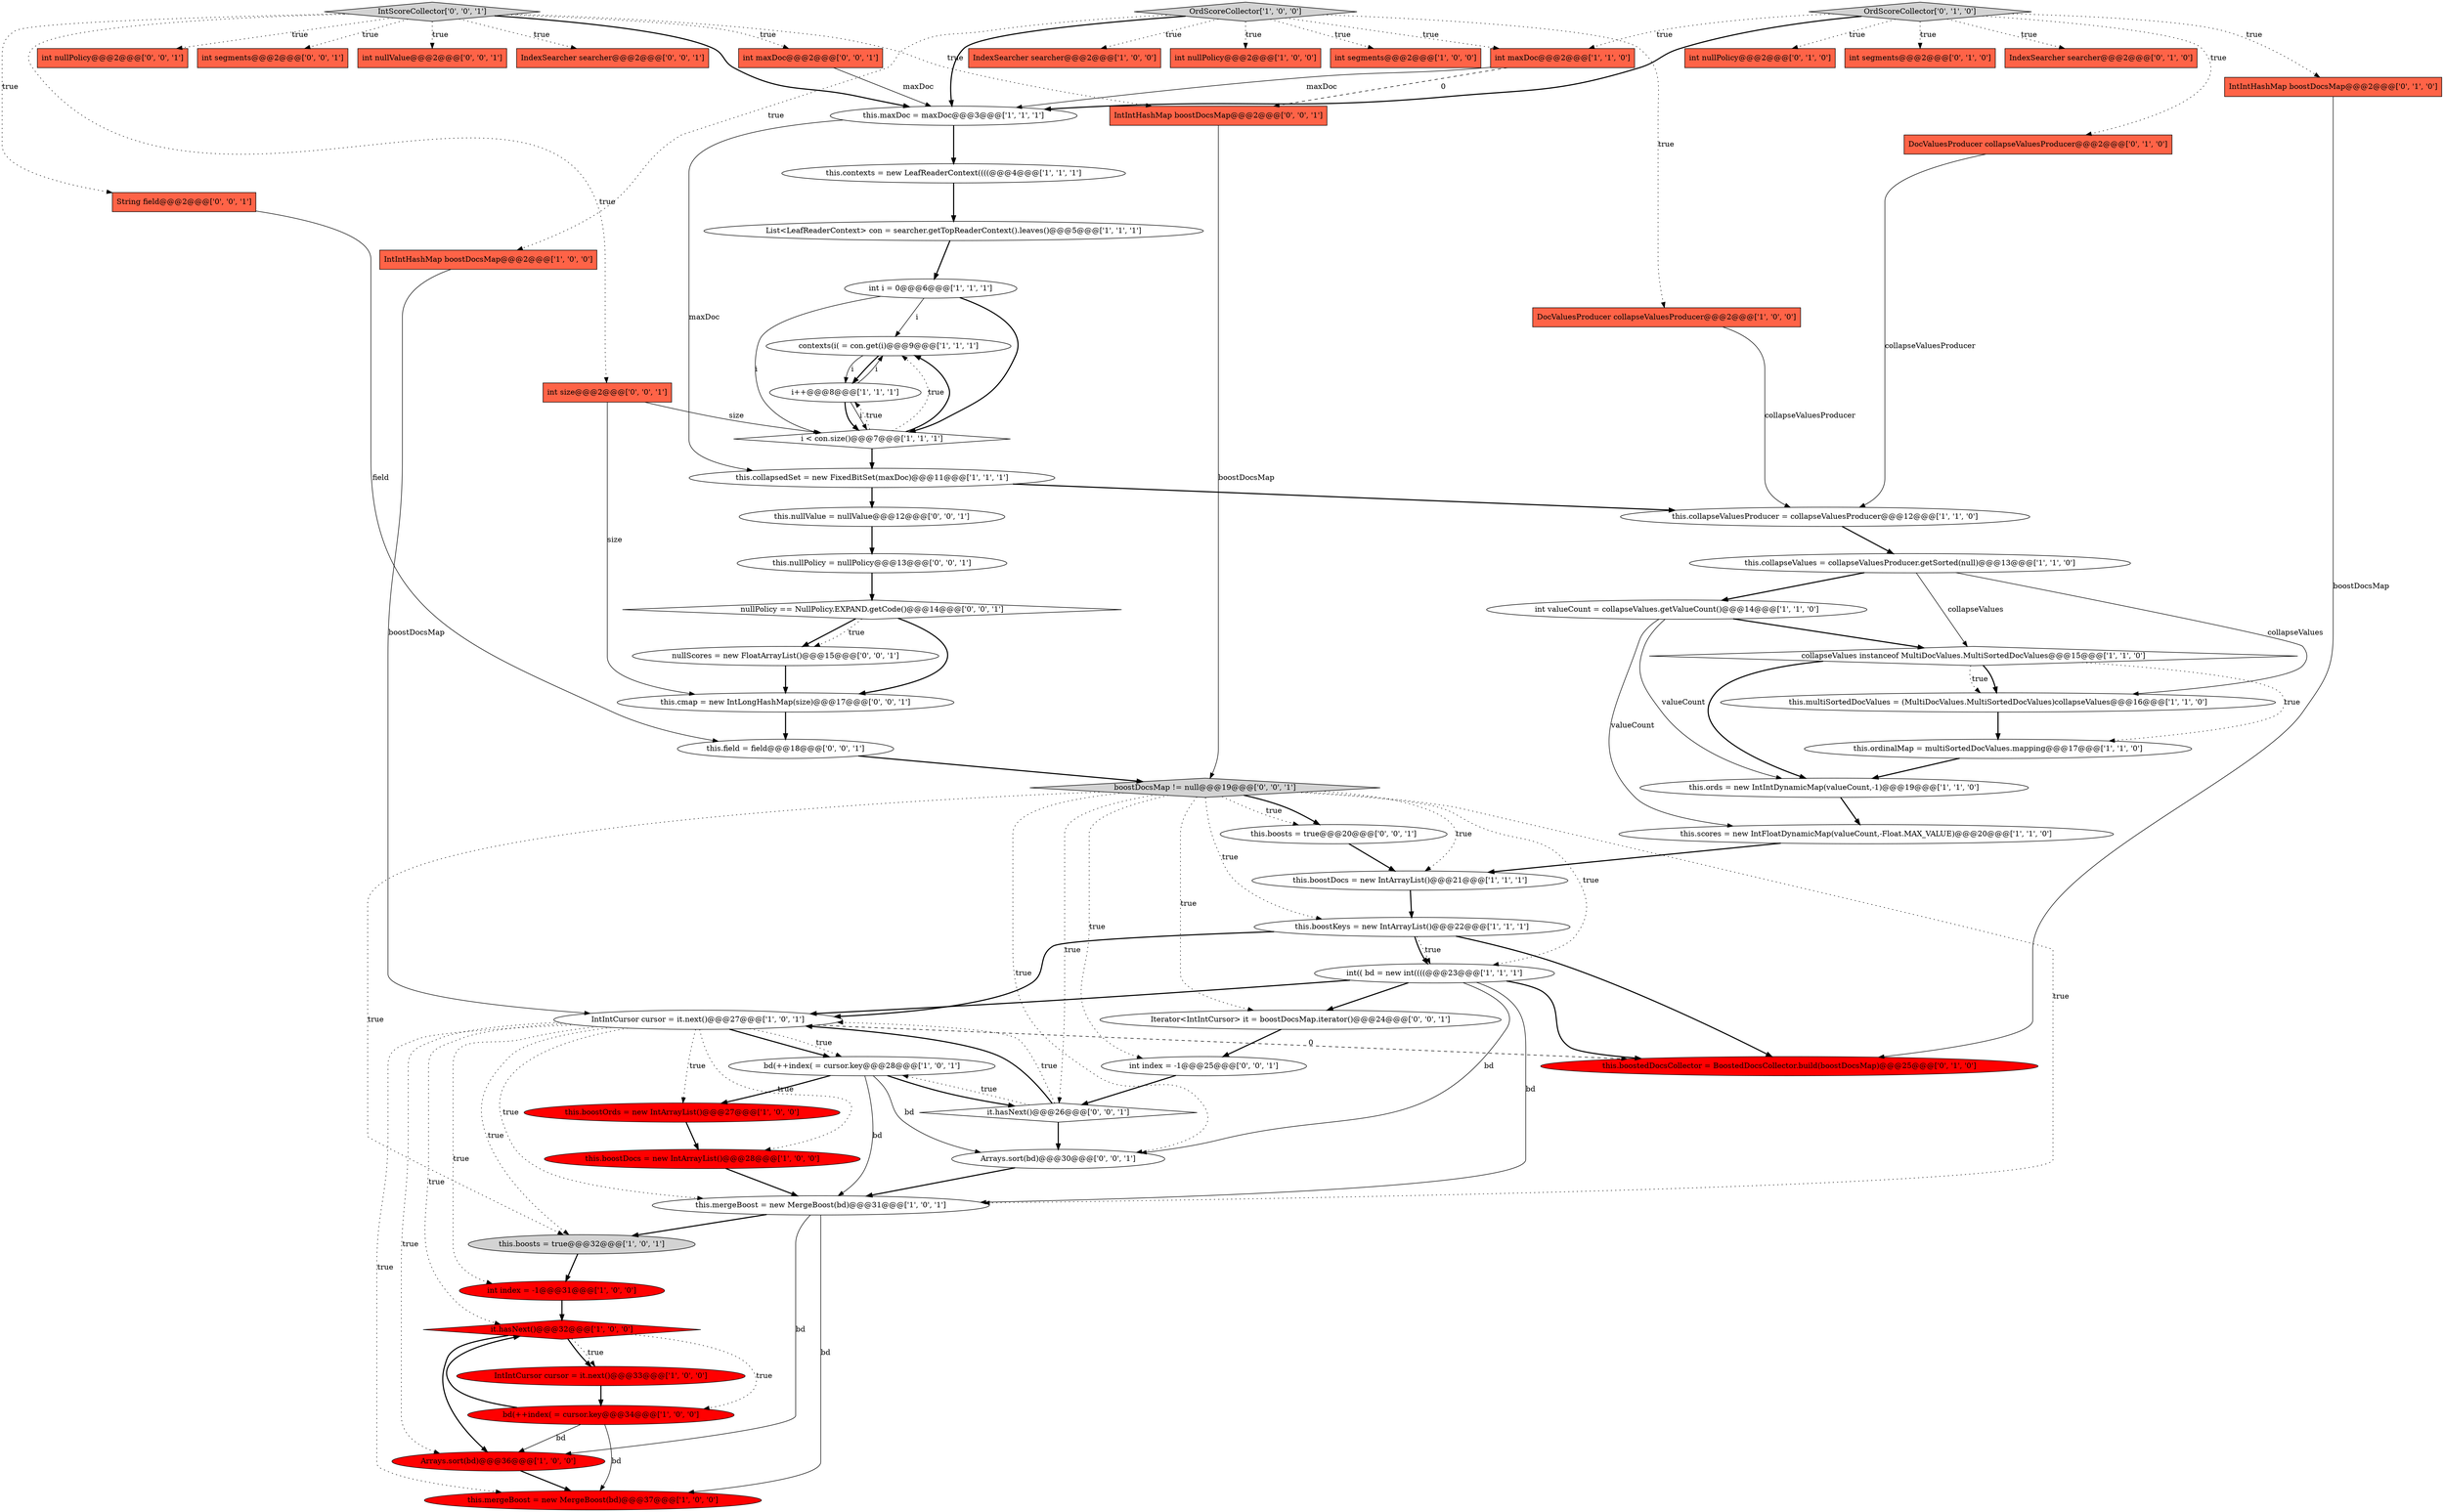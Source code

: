 digraph {
32 [style = filled, label = "it.hasNext()@@@32@@@['1', '0', '0']", fillcolor = red, shape = diamond image = "AAA1AAABBB1BBB"];
42 [style = filled, label = "int nullPolicy@@@2@@@['0', '1', '0']", fillcolor = tomato, shape = box image = "AAA0AAABBB2BBB"];
39 [style = filled, label = "DocValuesProducer collapseValuesProducer@@@2@@@['0', '1', '0']", fillcolor = tomato, shape = box image = "AAA0AAABBB2BBB"];
24 [style = filled, label = "bd(++index( = cursor.key@@@34@@@['1', '0', '0']", fillcolor = red, shape = ellipse image = "AAA1AAABBB1BBB"];
43 [style = filled, label = "int segments@@@2@@@['0', '1', '0']", fillcolor = tomato, shape = box image = "AAA0AAABBB2BBB"];
51 [style = filled, label = "this.cmap = new IntLongHashMap(size)@@@17@@@['0', '0', '1']", fillcolor = white, shape = ellipse image = "AAA0AAABBB3BBB"];
14 [style = filled, label = "this.boostOrds = new IntArrayList()@@@27@@@['1', '0', '0']", fillcolor = red, shape = ellipse image = "AAA1AAABBB1BBB"];
17 [style = filled, label = "this.boostDocs = new IntArrayList()@@@21@@@['1', '1', '1']", fillcolor = white, shape = ellipse image = "AAA0AAABBB1BBB"];
60 [style = filled, label = "int size@@@2@@@['0', '0', '1']", fillcolor = tomato, shape = box image = "AAA0AAABBB3BBB"];
18 [style = filled, label = "OrdScoreCollector['1', '0', '0']", fillcolor = lightgray, shape = diamond image = "AAA0AAABBB1BBB"];
19 [style = filled, label = "int nullPolicy@@@2@@@['1', '0', '0']", fillcolor = tomato, shape = box image = "AAA0AAABBB1BBB"];
26 [style = filled, label = "int segments@@@2@@@['1', '0', '0']", fillcolor = tomato, shape = box image = "AAA0AAABBB1BBB"];
40 [style = filled, label = "IntIntHashMap boostDocsMap@@@2@@@['0', '1', '0']", fillcolor = tomato, shape = box image = "AAA0AAABBB2BBB"];
29 [style = filled, label = "IntIntHashMap boostDocsMap@@@2@@@['1', '0', '0']", fillcolor = tomato, shape = box image = "AAA0AAABBB1BBB"];
33 [style = filled, label = "int maxDoc@@@2@@@['1', '1', '0']", fillcolor = tomato, shape = box image = "AAA0AAABBB1BBB"];
45 [style = filled, label = "int index = -1@@@25@@@['0', '0', '1']", fillcolor = white, shape = ellipse image = "AAA0AAABBB3BBB"];
55 [style = filled, label = "it.hasNext()@@@26@@@['0', '0', '1']", fillcolor = white, shape = diamond image = "AAA0AAABBB3BBB"];
12 [style = filled, label = "this.scores = new IntFloatDynamicMap(valueCount,-Float.MAX_VALUE)@@@20@@@['1', '1', '0']", fillcolor = white, shape = ellipse image = "AAA0AAABBB1BBB"];
8 [style = filled, label = "this.mergeBoost = new MergeBoost(bd)@@@31@@@['1', '0', '1']", fillcolor = white, shape = ellipse image = "AAA0AAABBB1BBB"];
31 [style = filled, label = "Arrays.sort(bd)@@@36@@@['1', '0', '0']", fillcolor = red, shape = ellipse image = "AAA1AAABBB1BBB"];
48 [style = filled, label = "boostDocsMap != null@@@19@@@['0', '0', '1']", fillcolor = lightgray, shape = diamond image = "AAA0AAABBB3BBB"];
65 [style = filled, label = "IntScoreCollector['0', '0', '1']", fillcolor = lightgray, shape = diamond image = "AAA0AAABBB3BBB"];
16 [style = filled, label = "this.ordinalMap = multiSortedDocValues.mapping@@@17@@@['1', '1', '0']", fillcolor = white, shape = ellipse image = "AAA0AAABBB1BBB"];
3 [style = filled, label = "contexts(i( = con.get(i)@@@9@@@['1', '1', '1']", fillcolor = white, shape = ellipse image = "AAA0AAABBB1BBB"];
50 [style = filled, label = "this.nullPolicy = nullPolicy@@@13@@@['0', '0', '1']", fillcolor = white, shape = ellipse image = "AAA0AAABBB3BBB"];
56 [style = filled, label = "nullScores = new FloatArrayList()@@@15@@@['0', '0', '1']", fillcolor = white, shape = ellipse image = "AAA0AAABBB3BBB"];
2 [style = filled, label = "this.boostKeys = new IntArrayList()@@@22@@@['1', '1', '1']", fillcolor = white, shape = ellipse image = "AAA0AAABBB1BBB"];
0 [style = filled, label = "this.collapsedSet = new FixedBitSet(maxDoc)@@@11@@@['1', '1', '1']", fillcolor = white, shape = ellipse image = "AAA0AAABBB1BBB"];
5 [style = filled, label = "this.boosts = true@@@32@@@['1', '0', '1']", fillcolor = lightgray, shape = ellipse image = "AAA0AAABBB1BBB"];
11 [style = filled, label = "DocValuesProducer collapseValuesProducer@@@2@@@['1', '0', '0']", fillcolor = tomato, shape = box image = "AAA0AAABBB1BBB"];
23 [style = filled, label = "int valueCount = collapseValues.getValueCount()@@@14@@@['1', '1', '0']", fillcolor = white, shape = ellipse image = "AAA0AAABBB1BBB"];
30 [style = filled, label = "bd(++index( = cursor.key@@@28@@@['1', '0', '1']", fillcolor = white, shape = ellipse image = "AAA0AAABBB1BBB"];
46 [style = filled, label = "int nullPolicy@@@2@@@['0', '0', '1']", fillcolor = tomato, shape = box image = "AAA0AAABBB3BBB"];
6 [style = filled, label = "collapseValues instanceof MultiDocValues.MultiSortedDocValues@@@15@@@['1', '1', '0']", fillcolor = white, shape = diamond image = "AAA0AAABBB1BBB"];
52 [style = filled, label = "this.field = field@@@18@@@['0', '0', '1']", fillcolor = white, shape = ellipse image = "AAA0AAABBB3BBB"];
58 [style = filled, label = "this.boosts = true@@@20@@@['0', '0', '1']", fillcolor = white, shape = ellipse image = "AAA0AAABBB3BBB"];
62 [style = filled, label = "int segments@@@2@@@['0', '0', '1']", fillcolor = tomato, shape = box image = "AAA0AAABBB3BBB"];
20 [style = filled, label = "i++@@@8@@@['1', '1', '1']", fillcolor = white, shape = ellipse image = "AAA0AAABBB1BBB"];
59 [style = filled, label = "nullPolicy == NullPolicy.EXPAND.getCode()@@@14@@@['0', '0', '1']", fillcolor = white, shape = diamond image = "AAA0AAABBB3BBB"];
61 [style = filled, label = "Arrays.sort(bd)@@@30@@@['0', '0', '1']", fillcolor = white, shape = ellipse image = "AAA0AAABBB3BBB"];
7 [style = filled, label = "this.boostDocs = new IntArrayList()@@@28@@@['1', '0', '0']", fillcolor = red, shape = ellipse image = "AAA1AAABBB1BBB"];
21 [style = filled, label = "this.multiSortedDocValues = (MultiDocValues.MultiSortedDocValues)collapseValues@@@16@@@['1', '1', '0']", fillcolor = white, shape = ellipse image = "AAA0AAABBB1BBB"];
10 [style = filled, label = "IntIntCursor cursor = it.next()@@@33@@@['1', '0', '0']", fillcolor = red, shape = ellipse image = "AAA1AAABBB1BBB"];
4 [style = filled, label = "IntIntCursor cursor = it.next()@@@27@@@['1', '0', '1']", fillcolor = white, shape = ellipse image = "AAA0AAABBB1BBB"];
1 [style = filled, label = "IndexSearcher searcher@@@2@@@['1', '0', '0']", fillcolor = tomato, shape = box image = "AAA0AAABBB1BBB"];
9 [style = filled, label = "i < con.size()@@@7@@@['1', '1', '1']", fillcolor = white, shape = diamond image = "AAA0AAABBB1BBB"];
53 [style = filled, label = "Iterator<IntIntCursor> it = boostDocsMap.iterator()@@@24@@@['0', '0', '1']", fillcolor = white, shape = ellipse image = "AAA0AAABBB3BBB"];
57 [style = filled, label = "int nullValue@@@2@@@['0', '0', '1']", fillcolor = tomato, shape = box image = "AAA0AAABBB3BBB"];
37 [style = filled, label = "this.mergeBoost = new MergeBoost(bd)@@@37@@@['1', '0', '0']", fillcolor = red, shape = ellipse image = "AAA1AAABBB1BBB"];
41 [style = filled, label = "OrdScoreCollector['0', '1', '0']", fillcolor = lightgray, shape = diamond image = "AAA0AAABBB2BBB"];
27 [style = filled, label = "this.collapseValuesProducer = collapseValuesProducer@@@12@@@['1', '1', '0']", fillcolor = white, shape = ellipse image = "AAA0AAABBB1BBB"];
38 [style = filled, label = "IndexSearcher searcher@@@2@@@['0', '1', '0']", fillcolor = tomato, shape = box image = "AAA0AAABBB2BBB"];
54 [style = filled, label = "int maxDoc@@@2@@@['0', '0', '1']", fillcolor = tomato, shape = box image = "AAA0AAABBB3BBB"];
28 [style = filled, label = "this.collapseValues = collapseValuesProducer.getSorted(null)@@@13@@@['1', '1', '0']", fillcolor = white, shape = ellipse image = "AAA0AAABBB1BBB"];
64 [style = filled, label = "this.nullValue = nullValue@@@12@@@['0', '0', '1']", fillcolor = white, shape = ellipse image = "AAA0AAABBB3BBB"];
47 [style = filled, label = "String field@@@2@@@['0', '0', '1']", fillcolor = tomato, shape = box image = "AAA0AAABBB3BBB"];
44 [style = filled, label = "this.boostedDocsCollector = BoostedDocsCollector.build(boostDocsMap)@@@25@@@['0', '1', '0']", fillcolor = red, shape = ellipse image = "AAA1AAABBB2BBB"];
35 [style = filled, label = "int i = 0@@@6@@@['1', '1', '1']", fillcolor = white, shape = ellipse image = "AAA0AAABBB1BBB"];
36 [style = filled, label = "int(( bd = new int((((@@@23@@@['1', '1', '1']", fillcolor = white, shape = ellipse image = "AAA0AAABBB1BBB"];
49 [style = filled, label = "IndexSearcher searcher@@@2@@@['0', '0', '1']", fillcolor = tomato, shape = box image = "AAA0AAABBB3BBB"];
15 [style = filled, label = "this.maxDoc = maxDoc@@@3@@@['1', '1', '1']", fillcolor = white, shape = ellipse image = "AAA0AAABBB1BBB"];
25 [style = filled, label = "this.ords = new IntIntDynamicMap(valueCount,-1)@@@19@@@['1', '1', '0']", fillcolor = white, shape = ellipse image = "AAA0AAABBB1BBB"];
22 [style = filled, label = "int index = -1@@@31@@@['1', '0', '0']", fillcolor = red, shape = ellipse image = "AAA1AAABBB1BBB"];
63 [style = filled, label = "IntIntHashMap boostDocsMap@@@2@@@['0', '0', '1']", fillcolor = tomato, shape = box image = "AAA0AAABBB3BBB"];
34 [style = filled, label = "List<LeafReaderContext> con = searcher.getTopReaderContext().leaves()@@@5@@@['1', '1', '1']", fillcolor = white, shape = ellipse image = "AAA0AAABBB1BBB"];
13 [style = filled, label = "this.contexts = new LeafReaderContext((((@@@4@@@['1', '1', '1']", fillcolor = white, shape = ellipse image = "AAA0AAABBB1BBB"];
31->37 [style = bold, label=""];
41->15 [style = bold, label=""];
36->8 [style = solid, label="bd"];
30->61 [style = solid, label="bd"];
20->9 [style = bold, label=""];
10->24 [style = bold, label=""];
15->0 [style = solid, label="maxDoc"];
60->51 [style = solid, label="size"];
27->28 [style = bold, label=""];
24->32 [style = bold, label=""];
36->53 [style = bold, label=""];
48->53 [style = dotted, label="true"];
59->51 [style = bold, label=""];
4->7 [style = dotted, label="true"];
30->8 [style = solid, label="bd"];
7->8 [style = bold, label=""];
41->38 [style = dotted, label="true"];
29->4 [style = solid, label="boostDocsMap"];
4->30 [style = dotted, label="true"];
14->7 [style = bold, label=""];
65->62 [style = dotted, label="true"];
58->17 [style = bold, label=""];
65->49 [style = dotted, label="true"];
35->3 [style = solid, label="i"];
41->40 [style = dotted, label="true"];
2->44 [style = bold, label=""];
2->36 [style = bold, label=""];
41->43 [style = dotted, label="true"];
3->20 [style = solid, label="i"];
21->16 [style = bold, label=""];
30->14 [style = bold, label=""];
41->42 [style = dotted, label="true"];
41->33 [style = dotted, label="true"];
33->15 [style = solid, label="maxDoc"];
13->34 [style = bold, label=""];
40->44 [style = solid, label="boostDocsMap"];
15->13 [style = bold, label=""];
32->24 [style = dotted, label="true"];
65->60 [style = dotted, label="true"];
54->15 [style = solid, label="maxDoc"];
36->44 [style = bold, label=""];
24->37 [style = solid, label="bd"];
48->55 [style = dotted, label="true"];
36->4 [style = bold, label=""];
11->27 [style = solid, label="collapseValuesProducer"];
18->15 [style = bold, label=""];
22->32 [style = bold, label=""];
65->46 [style = dotted, label="true"];
2->4 [style = bold, label=""];
32->10 [style = bold, label=""];
48->36 [style = dotted, label="true"];
56->51 [style = bold, label=""];
18->11 [style = dotted, label="true"];
28->6 [style = solid, label="collapseValues"];
8->37 [style = solid, label="bd"];
17->2 [style = bold, label=""];
28->21 [style = solid, label="collapseValues"];
4->22 [style = dotted, label="true"];
18->26 [style = dotted, label="true"];
61->8 [style = bold, label=""];
52->48 [style = bold, label=""];
8->31 [style = solid, label="bd"];
24->31 [style = solid, label="bd"];
34->35 [style = bold, label=""];
4->32 [style = dotted, label="true"];
59->56 [style = bold, label=""];
23->25 [style = solid, label="valueCount"];
5->22 [style = bold, label=""];
32->31 [style = bold, label=""];
9->3 [style = dotted, label="true"];
4->44 [style = dashed, label="0"];
65->15 [style = bold, label=""];
39->27 [style = solid, label="collapseValuesProducer"];
18->29 [style = dotted, label="true"];
36->61 [style = solid, label="bd"];
4->5 [style = dotted, label="true"];
48->17 [style = dotted, label="true"];
48->58 [style = bold, label=""];
20->3 [style = solid, label="i"];
45->55 [style = bold, label=""];
35->9 [style = bold, label=""];
6->21 [style = bold, label=""];
18->33 [style = dotted, label="true"];
18->1 [style = dotted, label="true"];
12->17 [style = bold, label=""];
18->19 [style = dotted, label="true"];
51->52 [style = bold, label=""];
48->45 [style = dotted, label="true"];
48->58 [style = dotted, label="true"];
33->63 [style = dashed, label="0"];
55->30 [style = dotted, label="true"];
65->47 [style = dotted, label="true"];
55->61 [style = bold, label=""];
55->4 [style = dotted, label="true"];
4->37 [style = dotted, label="true"];
4->31 [style = dotted, label="true"];
28->23 [style = bold, label=""];
23->6 [style = bold, label=""];
9->20 [style = dotted, label="true"];
9->3 [style = bold, label=""];
2->36 [style = dotted, label="true"];
6->21 [style = dotted, label="true"];
32->10 [style = dotted, label="true"];
47->52 [style = solid, label="field"];
9->0 [style = bold, label=""];
0->27 [style = bold, label=""];
4->8 [style = dotted, label="true"];
16->25 [style = bold, label=""];
48->2 [style = dotted, label="true"];
41->39 [style = dotted, label="true"];
48->61 [style = dotted, label="true"];
4->14 [style = dotted, label="true"];
0->64 [style = bold, label=""];
30->55 [style = bold, label=""];
3->20 [style = bold, label=""];
59->56 [style = dotted, label="true"];
4->30 [style = bold, label=""];
8->5 [style = bold, label=""];
55->4 [style = bold, label=""];
25->12 [style = bold, label=""];
35->9 [style = solid, label="i"];
60->9 [style = solid, label="size"];
48->8 [style = dotted, label="true"];
23->12 [style = solid, label="valueCount"];
63->48 [style = solid, label="boostDocsMap"];
64->50 [style = bold, label=""];
48->5 [style = dotted, label="true"];
65->63 [style = dotted, label="true"];
65->57 [style = dotted, label="true"];
53->45 [style = bold, label=""];
20->9 [style = solid, label="i"];
6->16 [style = dotted, label="true"];
65->54 [style = dotted, label="true"];
6->25 [style = bold, label=""];
50->59 [style = bold, label=""];
}
